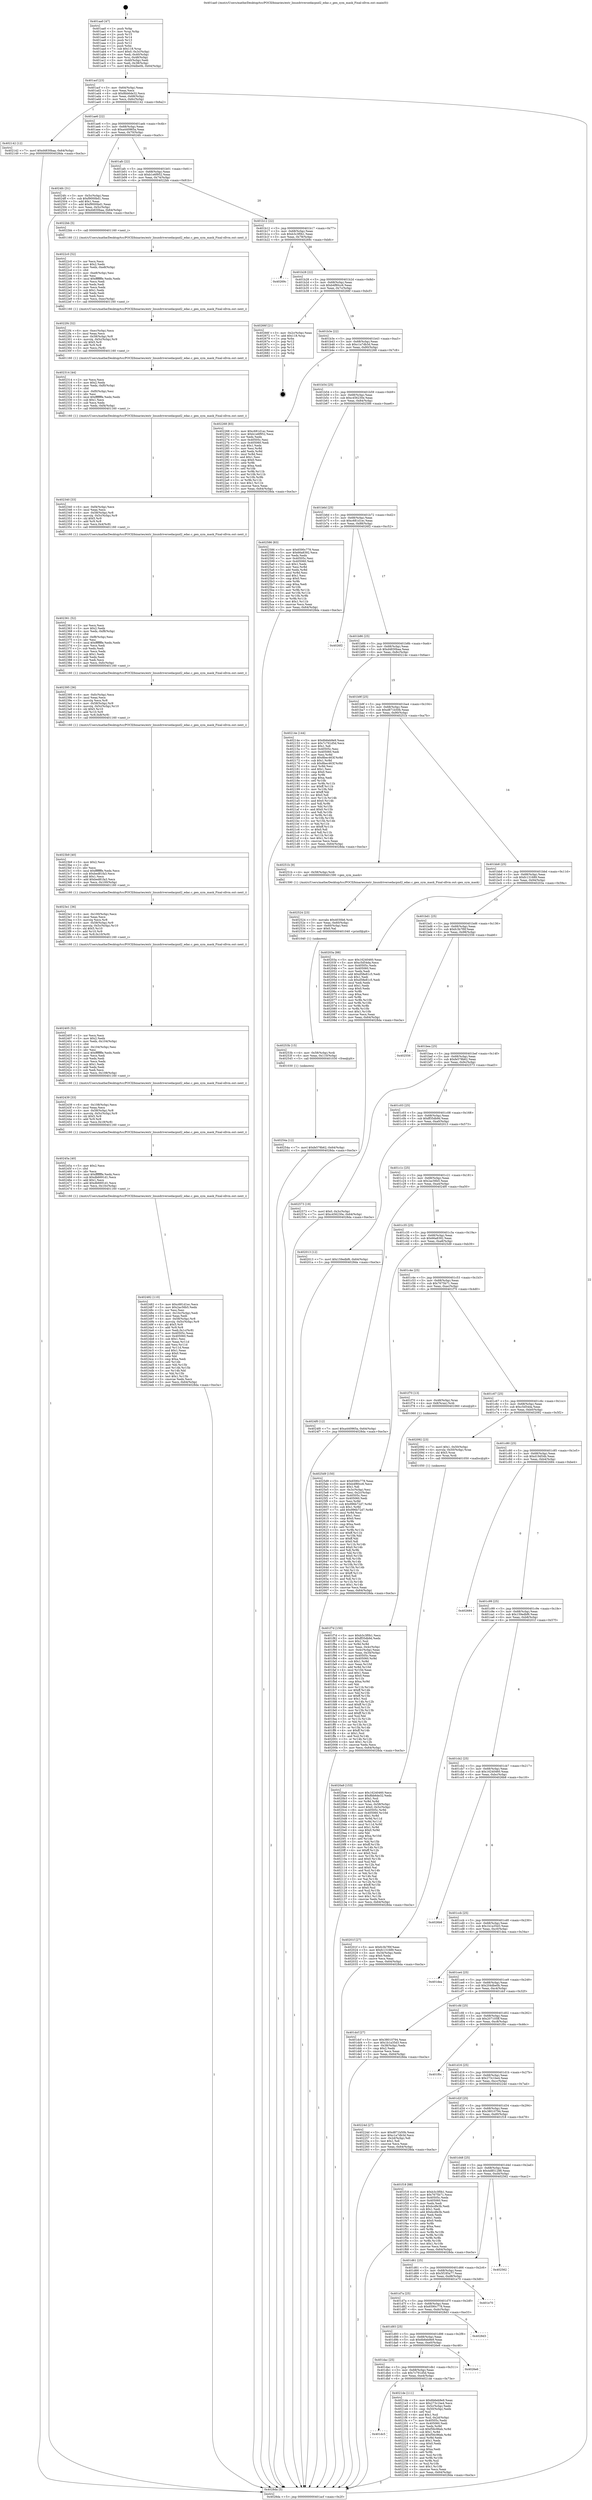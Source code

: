 digraph "0x401aa0" {
  label = "0x401aa0 (/mnt/c/Users/mathe/Desktop/tcc/POCII/binaries/extr_linuxdriversedacpnd2_edac.c_gen_sym_mask_Final-ollvm.out::main(0))"
  labelloc = "t"
  node[shape=record]

  Entry [label="",width=0.3,height=0.3,shape=circle,fillcolor=black,style=filled]
  "0x401acf" [label="{
     0x401acf [23]\l
     | [instrs]\l
     &nbsp;&nbsp;0x401acf \<+3\>: mov -0x64(%rbp),%eax\l
     &nbsp;&nbsp;0x401ad2 \<+2\>: mov %eax,%ecx\l
     &nbsp;&nbsp;0x401ad4 \<+6\>: sub $0x8bb6de32,%ecx\l
     &nbsp;&nbsp;0x401ada \<+3\>: mov %eax,-0x68(%rbp)\l
     &nbsp;&nbsp;0x401add \<+3\>: mov %ecx,-0x6c(%rbp)\l
     &nbsp;&nbsp;0x401ae0 \<+6\>: je 0000000000402142 \<main+0x6a2\>\l
  }"]
  "0x402142" [label="{
     0x402142 [12]\l
     | [instrs]\l
     &nbsp;&nbsp;0x402142 \<+7\>: movl $0xd4830baa,-0x64(%rbp)\l
     &nbsp;&nbsp;0x402149 \<+5\>: jmp 00000000004028da \<main+0xe3a\>\l
  }"]
  "0x401ae6" [label="{
     0x401ae6 [22]\l
     | [instrs]\l
     &nbsp;&nbsp;0x401ae6 \<+5\>: jmp 0000000000401aeb \<main+0x4b\>\l
     &nbsp;&nbsp;0x401aeb \<+3\>: mov -0x68(%rbp),%eax\l
     &nbsp;&nbsp;0x401aee \<+5\>: sub $0xa440965a,%eax\l
     &nbsp;&nbsp;0x401af3 \<+3\>: mov %eax,-0x70(%rbp)\l
     &nbsp;&nbsp;0x401af6 \<+6\>: je 00000000004024fc \<main+0xa5c\>\l
  }"]
  Exit [label="",width=0.3,height=0.3,shape=circle,fillcolor=black,style=filled,peripheries=2]
  "0x4024fc" [label="{
     0x4024fc [31]\l
     | [instrs]\l
     &nbsp;&nbsp;0x4024fc \<+3\>: mov -0x5c(%rbp),%eax\l
     &nbsp;&nbsp;0x4024ff \<+5\>: sub $0xf9000bd1,%eax\l
     &nbsp;&nbsp;0x402504 \<+3\>: add $0x1,%eax\l
     &nbsp;&nbsp;0x402507 \<+5\>: add $0xf9000bd1,%eax\l
     &nbsp;&nbsp;0x40250c \<+3\>: mov %eax,-0x5c(%rbp)\l
     &nbsp;&nbsp;0x40250f \<+7\>: movl $0xd4830baa,-0x64(%rbp)\l
     &nbsp;&nbsp;0x402516 \<+5\>: jmp 00000000004028da \<main+0xe3a\>\l
  }"]
  "0x401afc" [label="{
     0x401afc [22]\l
     | [instrs]\l
     &nbsp;&nbsp;0x401afc \<+5\>: jmp 0000000000401b01 \<main+0x61\>\l
     &nbsp;&nbsp;0x401b01 \<+3\>: mov -0x68(%rbp),%eax\l
     &nbsp;&nbsp;0x401b04 \<+5\>: sub $0xb1e6f952,%eax\l
     &nbsp;&nbsp;0x401b09 \<+3\>: mov %eax,-0x74(%rbp)\l
     &nbsp;&nbsp;0x401b0c \<+6\>: je 00000000004022bb \<main+0x81b\>\l
  }"]
  "0x40254a" [label="{
     0x40254a [12]\l
     | [instrs]\l
     &nbsp;&nbsp;0x40254a \<+7\>: movl $0xfe578b62,-0x64(%rbp)\l
     &nbsp;&nbsp;0x402551 \<+5\>: jmp 00000000004028da \<main+0xe3a\>\l
  }"]
  "0x4022bb" [label="{
     0x4022bb [5]\l
     | [instrs]\l
     &nbsp;&nbsp;0x4022bb \<+5\>: call 0000000000401160 \<next_i\>\l
     | [calls]\l
     &nbsp;&nbsp;0x401160 \{1\} (/mnt/c/Users/mathe/Desktop/tcc/POCII/binaries/extr_linuxdriversedacpnd2_edac.c_gen_sym_mask_Final-ollvm.out::next_i)\l
  }"]
  "0x401b12" [label="{
     0x401b12 [22]\l
     | [instrs]\l
     &nbsp;&nbsp;0x401b12 \<+5\>: jmp 0000000000401b17 \<main+0x77\>\l
     &nbsp;&nbsp;0x401b17 \<+3\>: mov -0x68(%rbp),%eax\l
     &nbsp;&nbsp;0x401b1a \<+5\>: sub $0xb3c3f0b1,%eax\l
     &nbsp;&nbsp;0x401b1f \<+3\>: mov %eax,-0x78(%rbp)\l
     &nbsp;&nbsp;0x401b22 \<+6\>: je 000000000040269c \<main+0xbfc\>\l
  }"]
  "0x40253b" [label="{
     0x40253b [15]\l
     | [instrs]\l
     &nbsp;&nbsp;0x40253b \<+4\>: mov -0x58(%rbp),%rdi\l
     &nbsp;&nbsp;0x40253f \<+6\>: mov %eax,-0x110(%rbp)\l
     &nbsp;&nbsp;0x402545 \<+5\>: call 0000000000401030 \<free@plt\>\l
     | [calls]\l
     &nbsp;&nbsp;0x401030 \{1\} (unknown)\l
  }"]
  "0x40269c" [label="{
     0x40269c\l
  }", style=dashed]
  "0x401b28" [label="{
     0x401b28 [22]\l
     | [instrs]\l
     &nbsp;&nbsp;0x401b28 \<+5\>: jmp 0000000000401b2d \<main+0x8d\>\l
     &nbsp;&nbsp;0x401b2d \<+3\>: mov -0x68(%rbp),%eax\l
     &nbsp;&nbsp;0x401b30 \<+5\>: sub $0xb4f80cc6,%eax\l
     &nbsp;&nbsp;0x401b35 \<+3\>: mov %eax,-0x7c(%rbp)\l
     &nbsp;&nbsp;0x401b38 \<+6\>: je 000000000040266f \<main+0xbcf\>\l
  }"]
  "0x402524" [label="{
     0x402524 [23]\l
     | [instrs]\l
     &nbsp;&nbsp;0x402524 \<+10\>: movabs $0x4030b6,%rdi\l
     &nbsp;&nbsp;0x40252e \<+3\>: mov %eax,-0x60(%rbp)\l
     &nbsp;&nbsp;0x402531 \<+3\>: mov -0x60(%rbp),%esi\l
     &nbsp;&nbsp;0x402534 \<+2\>: mov $0x0,%al\l
     &nbsp;&nbsp;0x402536 \<+5\>: call 0000000000401040 \<printf@plt\>\l
     | [calls]\l
     &nbsp;&nbsp;0x401040 \{1\} (unknown)\l
  }"]
  "0x40266f" [label="{
     0x40266f [21]\l
     | [instrs]\l
     &nbsp;&nbsp;0x40266f \<+3\>: mov -0x2c(%rbp),%eax\l
     &nbsp;&nbsp;0x402672 \<+7\>: add $0x118,%rsp\l
     &nbsp;&nbsp;0x402679 \<+1\>: pop %rbx\l
     &nbsp;&nbsp;0x40267a \<+2\>: pop %r12\l
     &nbsp;&nbsp;0x40267c \<+2\>: pop %r13\l
     &nbsp;&nbsp;0x40267e \<+2\>: pop %r14\l
     &nbsp;&nbsp;0x402680 \<+2\>: pop %r15\l
     &nbsp;&nbsp;0x402682 \<+1\>: pop %rbp\l
     &nbsp;&nbsp;0x402683 \<+1\>: ret\l
  }"]
  "0x401b3e" [label="{
     0x401b3e [22]\l
     | [instrs]\l
     &nbsp;&nbsp;0x401b3e \<+5\>: jmp 0000000000401b43 \<main+0xa3\>\l
     &nbsp;&nbsp;0x401b43 \<+3\>: mov -0x68(%rbp),%eax\l
     &nbsp;&nbsp;0x401b46 \<+5\>: sub $0xc1a7db3d,%eax\l
     &nbsp;&nbsp;0x401b4b \<+3\>: mov %eax,-0x80(%rbp)\l
     &nbsp;&nbsp;0x401b4e \<+6\>: je 0000000000402268 \<main+0x7c8\>\l
  }"]
  "0x402482" [label="{
     0x402482 [110]\l
     | [instrs]\l
     &nbsp;&nbsp;0x402482 \<+5\>: mov $0xc681d1ec,%ecx\l
     &nbsp;&nbsp;0x402487 \<+5\>: mov $0x2ac56b5,%edx\l
     &nbsp;&nbsp;0x40248c \<+2\>: xor %esi,%esi\l
     &nbsp;&nbsp;0x40248e \<+6\>: mov -0x10c(%rbp),%edi\l
     &nbsp;&nbsp;0x402494 \<+3\>: imul %eax,%edi\l
     &nbsp;&nbsp;0x402497 \<+4\>: mov -0x58(%rbp),%r8\l
     &nbsp;&nbsp;0x40249b \<+4\>: movslq -0x5c(%rbp),%r9\l
     &nbsp;&nbsp;0x40249f \<+4\>: shl $0x5,%r9\l
     &nbsp;&nbsp;0x4024a3 \<+3\>: add %r9,%r8\l
     &nbsp;&nbsp;0x4024a6 \<+4\>: mov %edi,0x1c(%r8)\l
     &nbsp;&nbsp;0x4024aa \<+7\>: mov 0x40505c,%eax\l
     &nbsp;&nbsp;0x4024b1 \<+7\>: mov 0x405060,%edi\l
     &nbsp;&nbsp;0x4024b8 \<+3\>: sub $0x1,%esi\l
     &nbsp;&nbsp;0x4024bb \<+3\>: mov %eax,%r11d\l
     &nbsp;&nbsp;0x4024be \<+3\>: add %esi,%r11d\l
     &nbsp;&nbsp;0x4024c1 \<+4\>: imul %r11d,%eax\l
     &nbsp;&nbsp;0x4024c5 \<+3\>: and $0x1,%eax\l
     &nbsp;&nbsp;0x4024c8 \<+3\>: cmp $0x0,%eax\l
     &nbsp;&nbsp;0x4024cb \<+3\>: sete %bl\l
     &nbsp;&nbsp;0x4024ce \<+3\>: cmp $0xa,%edi\l
     &nbsp;&nbsp;0x4024d1 \<+4\>: setl %r14b\l
     &nbsp;&nbsp;0x4024d5 \<+3\>: mov %bl,%r15b\l
     &nbsp;&nbsp;0x4024d8 \<+3\>: and %r14b,%r15b\l
     &nbsp;&nbsp;0x4024db \<+3\>: xor %r14b,%bl\l
     &nbsp;&nbsp;0x4024de \<+3\>: or %bl,%r15b\l
     &nbsp;&nbsp;0x4024e1 \<+4\>: test $0x1,%r15b\l
     &nbsp;&nbsp;0x4024e5 \<+3\>: cmovne %edx,%ecx\l
     &nbsp;&nbsp;0x4024e8 \<+3\>: mov %ecx,-0x64(%rbp)\l
     &nbsp;&nbsp;0x4024eb \<+5\>: jmp 00000000004028da \<main+0xe3a\>\l
  }"]
  "0x402268" [label="{
     0x402268 [83]\l
     | [instrs]\l
     &nbsp;&nbsp;0x402268 \<+5\>: mov $0xc681d1ec,%eax\l
     &nbsp;&nbsp;0x40226d \<+5\>: mov $0xb1e6f952,%ecx\l
     &nbsp;&nbsp;0x402272 \<+2\>: xor %edx,%edx\l
     &nbsp;&nbsp;0x402274 \<+7\>: mov 0x40505c,%esi\l
     &nbsp;&nbsp;0x40227b \<+7\>: mov 0x405060,%edi\l
     &nbsp;&nbsp;0x402282 \<+3\>: sub $0x1,%edx\l
     &nbsp;&nbsp;0x402285 \<+3\>: mov %esi,%r8d\l
     &nbsp;&nbsp;0x402288 \<+3\>: add %edx,%r8d\l
     &nbsp;&nbsp;0x40228b \<+4\>: imul %r8d,%esi\l
     &nbsp;&nbsp;0x40228f \<+3\>: and $0x1,%esi\l
     &nbsp;&nbsp;0x402292 \<+3\>: cmp $0x0,%esi\l
     &nbsp;&nbsp;0x402295 \<+4\>: sete %r9b\l
     &nbsp;&nbsp;0x402299 \<+3\>: cmp $0xa,%edi\l
     &nbsp;&nbsp;0x40229c \<+4\>: setl %r10b\l
     &nbsp;&nbsp;0x4022a0 \<+3\>: mov %r9b,%r11b\l
     &nbsp;&nbsp;0x4022a3 \<+3\>: and %r10b,%r11b\l
     &nbsp;&nbsp;0x4022a6 \<+3\>: xor %r10b,%r9b\l
     &nbsp;&nbsp;0x4022a9 \<+3\>: or %r9b,%r11b\l
     &nbsp;&nbsp;0x4022ac \<+4\>: test $0x1,%r11b\l
     &nbsp;&nbsp;0x4022b0 \<+3\>: cmovne %ecx,%eax\l
     &nbsp;&nbsp;0x4022b3 \<+3\>: mov %eax,-0x64(%rbp)\l
     &nbsp;&nbsp;0x4022b6 \<+5\>: jmp 00000000004028da \<main+0xe3a\>\l
  }"]
  "0x401b54" [label="{
     0x401b54 [25]\l
     | [instrs]\l
     &nbsp;&nbsp;0x401b54 \<+5\>: jmp 0000000000401b59 \<main+0xb9\>\l
     &nbsp;&nbsp;0x401b59 \<+3\>: mov -0x68(%rbp),%eax\l
     &nbsp;&nbsp;0x401b5c \<+5\>: sub $0xc456230e,%eax\l
     &nbsp;&nbsp;0x401b61 \<+6\>: mov %eax,-0x84(%rbp)\l
     &nbsp;&nbsp;0x401b67 \<+6\>: je 0000000000402586 \<main+0xae6\>\l
  }"]
  "0x40245a" [label="{
     0x40245a [40]\l
     | [instrs]\l
     &nbsp;&nbsp;0x40245a \<+5\>: mov $0x2,%ecx\l
     &nbsp;&nbsp;0x40245f \<+1\>: cltd\l
     &nbsp;&nbsp;0x402460 \<+2\>: idiv %ecx\l
     &nbsp;&nbsp;0x402462 \<+6\>: imul $0xfffffffe,%edx,%ecx\l
     &nbsp;&nbsp;0x402468 \<+6\>: sub $0xdb6691d1,%ecx\l
     &nbsp;&nbsp;0x40246e \<+3\>: add $0x1,%ecx\l
     &nbsp;&nbsp;0x402471 \<+6\>: add $0xdb6691d1,%ecx\l
     &nbsp;&nbsp;0x402477 \<+6\>: mov %ecx,-0x10c(%rbp)\l
     &nbsp;&nbsp;0x40247d \<+5\>: call 0000000000401160 \<next_i\>\l
     | [calls]\l
     &nbsp;&nbsp;0x401160 \{1\} (/mnt/c/Users/mathe/Desktop/tcc/POCII/binaries/extr_linuxdriversedacpnd2_edac.c_gen_sym_mask_Final-ollvm.out::next_i)\l
  }"]
  "0x402586" [label="{
     0x402586 [83]\l
     | [instrs]\l
     &nbsp;&nbsp;0x402586 \<+5\>: mov $0x6590c778,%eax\l
     &nbsp;&nbsp;0x40258b \<+5\>: mov $0x66a8392,%ecx\l
     &nbsp;&nbsp;0x402590 \<+2\>: xor %edx,%edx\l
     &nbsp;&nbsp;0x402592 \<+7\>: mov 0x40505c,%esi\l
     &nbsp;&nbsp;0x402599 \<+7\>: mov 0x405060,%edi\l
     &nbsp;&nbsp;0x4025a0 \<+3\>: sub $0x1,%edx\l
     &nbsp;&nbsp;0x4025a3 \<+3\>: mov %esi,%r8d\l
     &nbsp;&nbsp;0x4025a6 \<+3\>: add %edx,%r8d\l
     &nbsp;&nbsp;0x4025a9 \<+4\>: imul %r8d,%esi\l
     &nbsp;&nbsp;0x4025ad \<+3\>: and $0x1,%esi\l
     &nbsp;&nbsp;0x4025b0 \<+3\>: cmp $0x0,%esi\l
     &nbsp;&nbsp;0x4025b3 \<+4\>: sete %r9b\l
     &nbsp;&nbsp;0x4025b7 \<+3\>: cmp $0xa,%edi\l
     &nbsp;&nbsp;0x4025ba \<+4\>: setl %r10b\l
     &nbsp;&nbsp;0x4025be \<+3\>: mov %r9b,%r11b\l
     &nbsp;&nbsp;0x4025c1 \<+3\>: and %r10b,%r11b\l
     &nbsp;&nbsp;0x4025c4 \<+3\>: xor %r10b,%r9b\l
     &nbsp;&nbsp;0x4025c7 \<+3\>: or %r9b,%r11b\l
     &nbsp;&nbsp;0x4025ca \<+4\>: test $0x1,%r11b\l
     &nbsp;&nbsp;0x4025ce \<+3\>: cmovne %ecx,%eax\l
     &nbsp;&nbsp;0x4025d1 \<+3\>: mov %eax,-0x64(%rbp)\l
     &nbsp;&nbsp;0x4025d4 \<+5\>: jmp 00000000004028da \<main+0xe3a\>\l
  }"]
  "0x401b6d" [label="{
     0x401b6d [25]\l
     | [instrs]\l
     &nbsp;&nbsp;0x401b6d \<+5\>: jmp 0000000000401b72 \<main+0xd2\>\l
     &nbsp;&nbsp;0x401b72 \<+3\>: mov -0x68(%rbp),%eax\l
     &nbsp;&nbsp;0x401b75 \<+5\>: sub $0xc681d1ec,%eax\l
     &nbsp;&nbsp;0x401b7a \<+6\>: mov %eax,-0x88(%rbp)\l
     &nbsp;&nbsp;0x401b80 \<+6\>: je 00000000004026f2 \<main+0xc52\>\l
  }"]
  "0x402439" [label="{
     0x402439 [33]\l
     | [instrs]\l
     &nbsp;&nbsp;0x402439 \<+6\>: mov -0x108(%rbp),%ecx\l
     &nbsp;&nbsp;0x40243f \<+3\>: imul %eax,%ecx\l
     &nbsp;&nbsp;0x402442 \<+4\>: mov -0x58(%rbp),%r8\l
     &nbsp;&nbsp;0x402446 \<+4\>: movslq -0x5c(%rbp),%r9\l
     &nbsp;&nbsp;0x40244a \<+4\>: shl $0x5,%r9\l
     &nbsp;&nbsp;0x40244e \<+3\>: add %r9,%r8\l
     &nbsp;&nbsp;0x402451 \<+4\>: mov %ecx,0x18(%r8)\l
     &nbsp;&nbsp;0x402455 \<+5\>: call 0000000000401160 \<next_i\>\l
     | [calls]\l
     &nbsp;&nbsp;0x401160 \{1\} (/mnt/c/Users/mathe/Desktop/tcc/POCII/binaries/extr_linuxdriversedacpnd2_edac.c_gen_sym_mask_Final-ollvm.out::next_i)\l
  }"]
  "0x4026f2" [label="{
     0x4026f2\l
  }", style=dashed]
  "0x401b86" [label="{
     0x401b86 [25]\l
     | [instrs]\l
     &nbsp;&nbsp;0x401b86 \<+5\>: jmp 0000000000401b8b \<main+0xeb\>\l
     &nbsp;&nbsp;0x401b8b \<+3\>: mov -0x68(%rbp),%eax\l
     &nbsp;&nbsp;0x401b8e \<+5\>: sub $0xd4830baa,%eax\l
     &nbsp;&nbsp;0x401b93 \<+6\>: mov %eax,-0x8c(%rbp)\l
     &nbsp;&nbsp;0x401b99 \<+6\>: je 000000000040214e \<main+0x6ae\>\l
  }"]
  "0x402405" [label="{
     0x402405 [52]\l
     | [instrs]\l
     &nbsp;&nbsp;0x402405 \<+2\>: xor %ecx,%ecx\l
     &nbsp;&nbsp;0x402407 \<+5\>: mov $0x2,%edx\l
     &nbsp;&nbsp;0x40240c \<+6\>: mov %edx,-0x104(%rbp)\l
     &nbsp;&nbsp;0x402412 \<+1\>: cltd\l
     &nbsp;&nbsp;0x402413 \<+6\>: mov -0x104(%rbp),%esi\l
     &nbsp;&nbsp;0x402419 \<+2\>: idiv %esi\l
     &nbsp;&nbsp;0x40241b \<+6\>: imul $0xfffffffe,%edx,%edx\l
     &nbsp;&nbsp;0x402421 \<+2\>: mov %ecx,%edi\l
     &nbsp;&nbsp;0x402423 \<+2\>: sub %edx,%edi\l
     &nbsp;&nbsp;0x402425 \<+2\>: mov %ecx,%edx\l
     &nbsp;&nbsp;0x402427 \<+3\>: sub $0x1,%edx\l
     &nbsp;&nbsp;0x40242a \<+2\>: add %edx,%edi\l
     &nbsp;&nbsp;0x40242c \<+2\>: sub %edi,%ecx\l
     &nbsp;&nbsp;0x40242e \<+6\>: mov %ecx,-0x108(%rbp)\l
     &nbsp;&nbsp;0x402434 \<+5\>: call 0000000000401160 \<next_i\>\l
     | [calls]\l
     &nbsp;&nbsp;0x401160 \{1\} (/mnt/c/Users/mathe/Desktop/tcc/POCII/binaries/extr_linuxdriversedacpnd2_edac.c_gen_sym_mask_Final-ollvm.out::next_i)\l
  }"]
  "0x40214e" [label="{
     0x40214e [144]\l
     | [instrs]\l
     &nbsp;&nbsp;0x40214e \<+5\>: mov $0x6b6eb9e9,%eax\l
     &nbsp;&nbsp;0x402153 \<+5\>: mov $0x7c791d5d,%ecx\l
     &nbsp;&nbsp;0x402158 \<+2\>: mov $0x1,%dl\l
     &nbsp;&nbsp;0x40215a \<+7\>: mov 0x40505c,%esi\l
     &nbsp;&nbsp;0x402161 \<+7\>: mov 0x405060,%edi\l
     &nbsp;&nbsp;0x402168 \<+3\>: mov %esi,%r8d\l
     &nbsp;&nbsp;0x40216b \<+7\>: add $0x8bec463f,%r8d\l
     &nbsp;&nbsp;0x402172 \<+4\>: sub $0x1,%r8d\l
     &nbsp;&nbsp;0x402176 \<+7\>: sub $0x8bec463f,%r8d\l
     &nbsp;&nbsp;0x40217d \<+4\>: imul %r8d,%esi\l
     &nbsp;&nbsp;0x402181 \<+3\>: and $0x1,%esi\l
     &nbsp;&nbsp;0x402184 \<+3\>: cmp $0x0,%esi\l
     &nbsp;&nbsp;0x402187 \<+4\>: sete %r9b\l
     &nbsp;&nbsp;0x40218b \<+3\>: cmp $0xa,%edi\l
     &nbsp;&nbsp;0x40218e \<+4\>: setl %r10b\l
     &nbsp;&nbsp;0x402192 \<+3\>: mov %r9b,%r11b\l
     &nbsp;&nbsp;0x402195 \<+4\>: xor $0xff,%r11b\l
     &nbsp;&nbsp;0x402199 \<+3\>: mov %r10b,%bl\l
     &nbsp;&nbsp;0x40219c \<+3\>: xor $0xff,%bl\l
     &nbsp;&nbsp;0x40219f \<+3\>: xor $0x0,%dl\l
     &nbsp;&nbsp;0x4021a2 \<+3\>: mov %r11b,%r14b\l
     &nbsp;&nbsp;0x4021a5 \<+4\>: and $0x0,%r14b\l
     &nbsp;&nbsp;0x4021a9 \<+3\>: and %dl,%r9b\l
     &nbsp;&nbsp;0x4021ac \<+3\>: mov %bl,%r15b\l
     &nbsp;&nbsp;0x4021af \<+4\>: and $0x0,%r15b\l
     &nbsp;&nbsp;0x4021b3 \<+3\>: and %dl,%r10b\l
     &nbsp;&nbsp;0x4021b6 \<+3\>: or %r9b,%r14b\l
     &nbsp;&nbsp;0x4021b9 \<+3\>: or %r10b,%r15b\l
     &nbsp;&nbsp;0x4021bc \<+3\>: xor %r15b,%r14b\l
     &nbsp;&nbsp;0x4021bf \<+3\>: or %bl,%r11b\l
     &nbsp;&nbsp;0x4021c2 \<+4\>: xor $0xff,%r11b\l
     &nbsp;&nbsp;0x4021c6 \<+3\>: or $0x0,%dl\l
     &nbsp;&nbsp;0x4021c9 \<+3\>: and %dl,%r11b\l
     &nbsp;&nbsp;0x4021cc \<+3\>: or %r11b,%r14b\l
     &nbsp;&nbsp;0x4021cf \<+4\>: test $0x1,%r14b\l
     &nbsp;&nbsp;0x4021d3 \<+3\>: cmovne %ecx,%eax\l
     &nbsp;&nbsp;0x4021d6 \<+3\>: mov %eax,-0x64(%rbp)\l
     &nbsp;&nbsp;0x4021d9 \<+5\>: jmp 00000000004028da \<main+0xe3a\>\l
  }"]
  "0x401b9f" [label="{
     0x401b9f [25]\l
     | [instrs]\l
     &nbsp;&nbsp;0x401b9f \<+5\>: jmp 0000000000401ba4 \<main+0x104\>\l
     &nbsp;&nbsp;0x401ba4 \<+3\>: mov -0x68(%rbp),%eax\l
     &nbsp;&nbsp;0x401ba7 \<+5\>: sub $0xd871b50b,%eax\l
     &nbsp;&nbsp;0x401bac \<+6\>: mov %eax,-0x90(%rbp)\l
     &nbsp;&nbsp;0x401bb2 \<+6\>: je 000000000040251b \<main+0xa7b\>\l
  }"]
  "0x4023e1" [label="{
     0x4023e1 [36]\l
     | [instrs]\l
     &nbsp;&nbsp;0x4023e1 \<+6\>: mov -0x100(%rbp),%ecx\l
     &nbsp;&nbsp;0x4023e7 \<+3\>: imul %eax,%ecx\l
     &nbsp;&nbsp;0x4023ea \<+3\>: movslq %ecx,%r8\l
     &nbsp;&nbsp;0x4023ed \<+4\>: mov -0x58(%rbp),%r9\l
     &nbsp;&nbsp;0x4023f1 \<+4\>: movslq -0x5c(%rbp),%r10\l
     &nbsp;&nbsp;0x4023f5 \<+4\>: shl $0x5,%r10\l
     &nbsp;&nbsp;0x4023f9 \<+3\>: add %r10,%r9\l
     &nbsp;&nbsp;0x4023fc \<+4\>: mov %r8,0x10(%r9)\l
     &nbsp;&nbsp;0x402400 \<+5\>: call 0000000000401160 \<next_i\>\l
     | [calls]\l
     &nbsp;&nbsp;0x401160 \{1\} (/mnt/c/Users/mathe/Desktop/tcc/POCII/binaries/extr_linuxdriversedacpnd2_edac.c_gen_sym_mask_Final-ollvm.out::next_i)\l
  }"]
  "0x40251b" [label="{
     0x40251b [9]\l
     | [instrs]\l
     &nbsp;&nbsp;0x40251b \<+4\>: mov -0x58(%rbp),%rdi\l
     &nbsp;&nbsp;0x40251f \<+5\>: call 0000000000401590 \<gen_sym_mask\>\l
     | [calls]\l
     &nbsp;&nbsp;0x401590 \{1\} (/mnt/c/Users/mathe/Desktop/tcc/POCII/binaries/extr_linuxdriversedacpnd2_edac.c_gen_sym_mask_Final-ollvm.out::gen_sym_mask)\l
  }"]
  "0x401bb8" [label="{
     0x401bb8 [25]\l
     | [instrs]\l
     &nbsp;&nbsp;0x401bb8 \<+5\>: jmp 0000000000401bbd \<main+0x11d\>\l
     &nbsp;&nbsp;0x401bbd \<+3\>: mov -0x68(%rbp),%eax\l
     &nbsp;&nbsp;0x401bc0 \<+5\>: sub $0xfc131689,%eax\l
     &nbsp;&nbsp;0x401bc5 \<+6\>: mov %eax,-0x94(%rbp)\l
     &nbsp;&nbsp;0x401bcb \<+6\>: je 000000000040203a \<main+0x59a\>\l
  }"]
  "0x4023b9" [label="{
     0x4023b9 [40]\l
     | [instrs]\l
     &nbsp;&nbsp;0x4023b9 \<+5\>: mov $0x2,%ecx\l
     &nbsp;&nbsp;0x4023be \<+1\>: cltd\l
     &nbsp;&nbsp;0x4023bf \<+2\>: idiv %ecx\l
     &nbsp;&nbsp;0x4023c1 \<+6\>: imul $0xfffffffe,%edx,%ecx\l
     &nbsp;&nbsp;0x4023c7 \<+6\>: sub $0xbed81fa3,%ecx\l
     &nbsp;&nbsp;0x4023cd \<+3\>: add $0x1,%ecx\l
     &nbsp;&nbsp;0x4023d0 \<+6\>: add $0xbed81fa3,%ecx\l
     &nbsp;&nbsp;0x4023d6 \<+6\>: mov %ecx,-0x100(%rbp)\l
     &nbsp;&nbsp;0x4023dc \<+5\>: call 0000000000401160 \<next_i\>\l
     | [calls]\l
     &nbsp;&nbsp;0x401160 \{1\} (/mnt/c/Users/mathe/Desktop/tcc/POCII/binaries/extr_linuxdriversedacpnd2_edac.c_gen_sym_mask_Final-ollvm.out::next_i)\l
  }"]
  "0x40203a" [label="{
     0x40203a [88]\l
     | [instrs]\l
     &nbsp;&nbsp;0x40203a \<+5\>: mov $0x16240460,%eax\l
     &nbsp;&nbsp;0x40203f \<+5\>: mov $0xc5d54da,%ecx\l
     &nbsp;&nbsp;0x402044 \<+7\>: mov 0x40505c,%edx\l
     &nbsp;&nbsp;0x40204b \<+7\>: mov 0x405060,%esi\l
     &nbsp;&nbsp;0x402052 \<+2\>: mov %edx,%edi\l
     &nbsp;&nbsp;0x402054 \<+6\>: add $0xd58e81c5,%edi\l
     &nbsp;&nbsp;0x40205a \<+3\>: sub $0x1,%edi\l
     &nbsp;&nbsp;0x40205d \<+6\>: sub $0xd58e81c5,%edi\l
     &nbsp;&nbsp;0x402063 \<+3\>: imul %edi,%edx\l
     &nbsp;&nbsp;0x402066 \<+3\>: and $0x1,%edx\l
     &nbsp;&nbsp;0x402069 \<+3\>: cmp $0x0,%edx\l
     &nbsp;&nbsp;0x40206c \<+4\>: sete %r8b\l
     &nbsp;&nbsp;0x402070 \<+3\>: cmp $0xa,%esi\l
     &nbsp;&nbsp;0x402073 \<+4\>: setl %r9b\l
     &nbsp;&nbsp;0x402077 \<+3\>: mov %r8b,%r10b\l
     &nbsp;&nbsp;0x40207a \<+3\>: and %r9b,%r10b\l
     &nbsp;&nbsp;0x40207d \<+3\>: xor %r9b,%r8b\l
     &nbsp;&nbsp;0x402080 \<+3\>: or %r8b,%r10b\l
     &nbsp;&nbsp;0x402083 \<+4\>: test $0x1,%r10b\l
     &nbsp;&nbsp;0x402087 \<+3\>: cmovne %ecx,%eax\l
     &nbsp;&nbsp;0x40208a \<+3\>: mov %eax,-0x64(%rbp)\l
     &nbsp;&nbsp;0x40208d \<+5\>: jmp 00000000004028da \<main+0xe3a\>\l
  }"]
  "0x401bd1" [label="{
     0x401bd1 [25]\l
     | [instrs]\l
     &nbsp;&nbsp;0x401bd1 \<+5\>: jmp 0000000000401bd6 \<main+0x136\>\l
     &nbsp;&nbsp;0x401bd6 \<+3\>: mov -0x68(%rbp),%eax\l
     &nbsp;&nbsp;0x401bd9 \<+5\>: sub $0xfc3b7f0f,%eax\l
     &nbsp;&nbsp;0x401bde \<+6\>: mov %eax,-0x98(%rbp)\l
     &nbsp;&nbsp;0x401be4 \<+6\>: je 0000000000402556 \<main+0xab6\>\l
  }"]
  "0x402395" [label="{
     0x402395 [36]\l
     | [instrs]\l
     &nbsp;&nbsp;0x402395 \<+6\>: mov -0xfc(%rbp),%ecx\l
     &nbsp;&nbsp;0x40239b \<+3\>: imul %eax,%ecx\l
     &nbsp;&nbsp;0x40239e \<+3\>: movslq %ecx,%r8\l
     &nbsp;&nbsp;0x4023a1 \<+4\>: mov -0x58(%rbp),%r9\l
     &nbsp;&nbsp;0x4023a5 \<+4\>: movslq -0x5c(%rbp),%r10\l
     &nbsp;&nbsp;0x4023a9 \<+4\>: shl $0x5,%r10\l
     &nbsp;&nbsp;0x4023ad \<+3\>: add %r10,%r9\l
     &nbsp;&nbsp;0x4023b0 \<+4\>: mov %r8,0x8(%r9)\l
     &nbsp;&nbsp;0x4023b4 \<+5\>: call 0000000000401160 \<next_i\>\l
     | [calls]\l
     &nbsp;&nbsp;0x401160 \{1\} (/mnt/c/Users/mathe/Desktop/tcc/POCII/binaries/extr_linuxdriversedacpnd2_edac.c_gen_sym_mask_Final-ollvm.out::next_i)\l
  }"]
  "0x402556" [label="{
     0x402556\l
  }", style=dashed]
  "0x401bea" [label="{
     0x401bea [25]\l
     | [instrs]\l
     &nbsp;&nbsp;0x401bea \<+5\>: jmp 0000000000401bef \<main+0x14f\>\l
     &nbsp;&nbsp;0x401bef \<+3\>: mov -0x68(%rbp),%eax\l
     &nbsp;&nbsp;0x401bf2 \<+5\>: sub $0xfe578b62,%eax\l
     &nbsp;&nbsp;0x401bf7 \<+6\>: mov %eax,-0x9c(%rbp)\l
     &nbsp;&nbsp;0x401bfd \<+6\>: je 0000000000402573 \<main+0xad3\>\l
  }"]
  "0x402361" [label="{
     0x402361 [52]\l
     | [instrs]\l
     &nbsp;&nbsp;0x402361 \<+2\>: xor %ecx,%ecx\l
     &nbsp;&nbsp;0x402363 \<+5\>: mov $0x2,%edx\l
     &nbsp;&nbsp;0x402368 \<+6\>: mov %edx,-0xf8(%rbp)\l
     &nbsp;&nbsp;0x40236e \<+1\>: cltd\l
     &nbsp;&nbsp;0x40236f \<+6\>: mov -0xf8(%rbp),%esi\l
     &nbsp;&nbsp;0x402375 \<+2\>: idiv %esi\l
     &nbsp;&nbsp;0x402377 \<+6\>: imul $0xfffffffe,%edx,%edx\l
     &nbsp;&nbsp;0x40237d \<+2\>: mov %ecx,%edi\l
     &nbsp;&nbsp;0x40237f \<+2\>: sub %edx,%edi\l
     &nbsp;&nbsp;0x402381 \<+2\>: mov %ecx,%edx\l
     &nbsp;&nbsp;0x402383 \<+3\>: sub $0x1,%edx\l
     &nbsp;&nbsp;0x402386 \<+2\>: add %edx,%edi\l
     &nbsp;&nbsp;0x402388 \<+2\>: sub %edi,%ecx\l
     &nbsp;&nbsp;0x40238a \<+6\>: mov %ecx,-0xfc(%rbp)\l
     &nbsp;&nbsp;0x402390 \<+5\>: call 0000000000401160 \<next_i\>\l
     | [calls]\l
     &nbsp;&nbsp;0x401160 \{1\} (/mnt/c/Users/mathe/Desktop/tcc/POCII/binaries/extr_linuxdriversedacpnd2_edac.c_gen_sym_mask_Final-ollvm.out::next_i)\l
  }"]
  "0x402573" [label="{
     0x402573 [19]\l
     | [instrs]\l
     &nbsp;&nbsp;0x402573 \<+7\>: movl $0x0,-0x3c(%rbp)\l
     &nbsp;&nbsp;0x40257a \<+7\>: movl $0xc456230e,-0x64(%rbp)\l
     &nbsp;&nbsp;0x402581 \<+5\>: jmp 00000000004028da \<main+0xe3a\>\l
  }"]
  "0x401c03" [label="{
     0x401c03 [25]\l
     | [instrs]\l
     &nbsp;&nbsp;0x401c03 \<+5\>: jmp 0000000000401c08 \<main+0x168\>\l
     &nbsp;&nbsp;0x401c08 \<+3\>: mov -0x68(%rbp),%eax\l
     &nbsp;&nbsp;0x401c0b \<+5\>: sub $0xff35db9d,%eax\l
     &nbsp;&nbsp;0x401c10 \<+6\>: mov %eax,-0xa0(%rbp)\l
     &nbsp;&nbsp;0x401c16 \<+6\>: je 0000000000402013 \<main+0x573\>\l
  }"]
  "0x402340" [label="{
     0x402340 [33]\l
     | [instrs]\l
     &nbsp;&nbsp;0x402340 \<+6\>: mov -0xf4(%rbp),%ecx\l
     &nbsp;&nbsp;0x402346 \<+3\>: imul %eax,%ecx\l
     &nbsp;&nbsp;0x402349 \<+4\>: mov -0x58(%rbp),%r8\l
     &nbsp;&nbsp;0x40234d \<+4\>: movslq -0x5c(%rbp),%r9\l
     &nbsp;&nbsp;0x402351 \<+4\>: shl $0x5,%r9\l
     &nbsp;&nbsp;0x402355 \<+3\>: add %r9,%r8\l
     &nbsp;&nbsp;0x402358 \<+4\>: mov %ecx,0x4(%r8)\l
     &nbsp;&nbsp;0x40235c \<+5\>: call 0000000000401160 \<next_i\>\l
     | [calls]\l
     &nbsp;&nbsp;0x401160 \{1\} (/mnt/c/Users/mathe/Desktop/tcc/POCII/binaries/extr_linuxdriversedacpnd2_edac.c_gen_sym_mask_Final-ollvm.out::next_i)\l
  }"]
  "0x402013" [label="{
     0x402013 [12]\l
     | [instrs]\l
     &nbsp;&nbsp;0x402013 \<+7\>: movl $0x159edbf6,-0x64(%rbp)\l
     &nbsp;&nbsp;0x40201a \<+5\>: jmp 00000000004028da \<main+0xe3a\>\l
  }"]
  "0x401c1c" [label="{
     0x401c1c [25]\l
     | [instrs]\l
     &nbsp;&nbsp;0x401c1c \<+5\>: jmp 0000000000401c21 \<main+0x181\>\l
     &nbsp;&nbsp;0x401c21 \<+3\>: mov -0x68(%rbp),%eax\l
     &nbsp;&nbsp;0x401c24 \<+5\>: sub $0x2ac56b5,%eax\l
     &nbsp;&nbsp;0x401c29 \<+6\>: mov %eax,-0xa4(%rbp)\l
     &nbsp;&nbsp;0x401c2f \<+6\>: je 00000000004024f0 \<main+0xa50\>\l
  }"]
  "0x402314" [label="{
     0x402314 [44]\l
     | [instrs]\l
     &nbsp;&nbsp;0x402314 \<+2\>: xor %ecx,%ecx\l
     &nbsp;&nbsp;0x402316 \<+5\>: mov $0x2,%edx\l
     &nbsp;&nbsp;0x40231b \<+6\>: mov %edx,-0xf0(%rbp)\l
     &nbsp;&nbsp;0x402321 \<+1\>: cltd\l
     &nbsp;&nbsp;0x402322 \<+6\>: mov -0xf0(%rbp),%esi\l
     &nbsp;&nbsp;0x402328 \<+2\>: idiv %esi\l
     &nbsp;&nbsp;0x40232a \<+6\>: imul $0xfffffffe,%edx,%edx\l
     &nbsp;&nbsp;0x402330 \<+3\>: sub $0x1,%ecx\l
     &nbsp;&nbsp;0x402333 \<+2\>: sub %ecx,%edx\l
     &nbsp;&nbsp;0x402335 \<+6\>: mov %edx,-0xf4(%rbp)\l
     &nbsp;&nbsp;0x40233b \<+5\>: call 0000000000401160 \<next_i\>\l
     | [calls]\l
     &nbsp;&nbsp;0x401160 \{1\} (/mnt/c/Users/mathe/Desktop/tcc/POCII/binaries/extr_linuxdriversedacpnd2_edac.c_gen_sym_mask_Final-ollvm.out::next_i)\l
  }"]
  "0x4024f0" [label="{
     0x4024f0 [12]\l
     | [instrs]\l
     &nbsp;&nbsp;0x4024f0 \<+7\>: movl $0xa440965a,-0x64(%rbp)\l
     &nbsp;&nbsp;0x4024f7 \<+5\>: jmp 00000000004028da \<main+0xe3a\>\l
  }"]
  "0x401c35" [label="{
     0x401c35 [25]\l
     | [instrs]\l
     &nbsp;&nbsp;0x401c35 \<+5\>: jmp 0000000000401c3a \<main+0x19a\>\l
     &nbsp;&nbsp;0x401c3a \<+3\>: mov -0x68(%rbp),%eax\l
     &nbsp;&nbsp;0x401c3d \<+5\>: sub $0x66a8392,%eax\l
     &nbsp;&nbsp;0x401c42 \<+6\>: mov %eax,-0xa8(%rbp)\l
     &nbsp;&nbsp;0x401c48 \<+6\>: je 00000000004025d9 \<main+0xb39\>\l
  }"]
  "0x4022f4" [label="{
     0x4022f4 [32]\l
     | [instrs]\l
     &nbsp;&nbsp;0x4022f4 \<+6\>: mov -0xec(%rbp),%ecx\l
     &nbsp;&nbsp;0x4022fa \<+3\>: imul %eax,%ecx\l
     &nbsp;&nbsp;0x4022fd \<+4\>: mov -0x58(%rbp),%r8\l
     &nbsp;&nbsp;0x402301 \<+4\>: movslq -0x5c(%rbp),%r9\l
     &nbsp;&nbsp;0x402305 \<+4\>: shl $0x5,%r9\l
     &nbsp;&nbsp;0x402309 \<+3\>: add %r9,%r8\l
     &nbsp;&nbsp;0x40230c \<+3\>: mov %ecx,(%r8)\l
     &nbsp;&nbsp;0x40230f \<+5\>: call 0000000000401160 \<next_i\>\l
     | [calls]\l
     &nbsp;&nbsp;0x401160 \{1\} (/mnt/c/Users/mathe/Desktop/tcc/POCII/binaries/extr_linuxdriversedacpnd2_edac.c_gen_sym_mask_Final-ollvm.out::next_i)\l
  }"]
  "0x4025d9" [label="{
     0x4025d9 [150]\l
     | [instrs]\l
     &nbsp;&nbsp;0x4025d9 \<+5\>: mov $0x6590c778,%eax\l
     &nbsp;&nbsp;0x4025de \<+5\>: mov $0xb4f80cc6,%ecx\l
     &nbsp;&nbsp;0x4025e3 \<+2\>: mov $0x1,%dl\l
     &nbsp;&nbsp;0x4025e5 \<+3\>: mov -0x3c(%rbp),%esi\l
     &nbsp;&nbsp;0x4025e8 \<+3\>: mov %esi,-0x2c(%rbp)\l
     &nbsp;&nbsp;0x4025eb \<+7\>: mov 0x40505c,%esi\l
     &nbsp;&nbsp;0x4025f2 \<+7\>: mov 0x405060,%edi\l
     &nbsp;&nbsp;0x4025f9 \<+3\>: mov %esi,%r8d\l
     &nbsp;&nbsp;0x4025fc \<+7\>: sub $0x996b72d7,%r8d\l
     &nbsp;&nbsp;0x402603 \<+4\>: sub $0x1,%r8d\l
     &nbsp;&nbsp;0x402607 \<+7\>: add $0x996b72d7,%r8d\l
     &nbsp;&nbsp;0x40260e \<+4\>: imul %r8d,%esi\l
     &nbsp;&nbsp;0x402612 \<+3\>: and $0x1,%esi\l
     &nbsp;&nbsp;0x402615 \<+3\>: cmp $0x0,%esi\l
     &nbsp;&nbsp;0x402618 \<+4\>: sete %r9b\l
     &nbsp;&nbsp;0x40261c \<+3\>: cmp $0xa,%edi\l
     &nbsp;&nbsp;0x40261f \<+4\>: setl %r10b\l
     &nbsp;&nbsp;0x402623 \<+3\>: mov %r9b,%r11b\l
     &nbsp;&nbsp;0x402626 \<+4\>: xor $0xff,%r11b\l
     &nbsp;&nbsp;0x40262a \<+3\>: mov %r10b,%bl\l
     &nbsp;&nbsp;0x40262d \<+3\>: xor $0xff,%bl\l
     &nbsp;&nbsp;0x402630 \<+3\>: xor $0x0,%dl\l
     &nbsp;&nbsp;0x402633 \<+3\>: mov %r11b,%r14b\l
     &nbsp;&nbsp;0x402636 \<+4\>: and $0x0,%r14b\l
     &nbsp;&nbsp;0x40263a \<+3\>: and %dl,%r9b\l
     &nbsp;&nbsp;0x40263d \<+3\>: mov %bl,%r15b\l
     &nbsp;&nbsp;0x402640 \<+4\>: and $0x0,%r15b\l
     &nbsp;&nbsp;0x402644 \<+3\>: and %dl,%r10b\l
     &nbsp;&nbsp;0x402647 \<+3\>: or %r9b,%r14b\l
     &nbsp;&nbsp;0x40264a \<+3\>: or %r10b,%r15b\l
     &nbsp;&nbsp;0x40264d \<+3\>: xor %r15b,%r14b\l
     &nbsp;&nbsp;0x402650 \<+3\>: or %bl,%r11b\l
     &nbsp;&nbsp;0x402653 \<+4\>: xor $0xff,%r11b\l
     &nbsp;&nbsp;0x402657 \<+3\>: or $0x0,%dl\l
     &nbsp;&nbsp;0x40265a \<+3\>: and %dl,%r11b\l
     &nbsp;&nbsp;0x40265d \<+3\>: or %r11b,%r14b\l
     &nbsp;&nbsp;0x402660 \<+4\>: test $0x1,%r14b\l
     &nbsp;&nbsp;0x402664 \<+3\>: cmovne %ecx,%eax\l
     &nbsp;&nbsp;0x402667 \<+3\>: mov %eax,-0x64(%rbp)\l
     &nbsp;&nbsp;0x40266a \<+5\>: jmp 00000000004028da \<main+0xe3a\>\l
  }"]
  "0x401c4e" [label="{
     0x401c4e [25]\l
     | [instrs]\l
     &nbsp;&nbsp;0x401c4e \<+5\>: jmp 0000000000401c53 \<main+0x1b3\>\l
     &nbsp;&nbsp;0x401c53 \<+3\>: mov -0x68(%rbp),%eax\l
     &nbsp;&nbsp;0x401c56 \<+5\>: sub $0x7675b71,%eax\l
     &nbsp;&nbsp;0x401c5b \<+6\>: mov %eax,-0xac(%rbp)\l
     &nbsp;&nbsp;0x401c61 \<+6\>: je 0000000000401f70 \<main+0x4d0\>\l
  }"]
  "0x4022c0" [label="{
     0x4022c0 [52]\l
     | [instrs]\l
     &nbsp;&nbsp;0x4022c0 \<+2\>: xor %ecx,%ecx\l
     &nbsp;&nbsp;0x4022c2 \<+5\>: mov $0x2,%edx\l
     &nbsp;&nbsp;0x4022c7 \<+6\>: mov %edx,-0xe8(%rbp)\l
     &nbsp;&nbsp;0x4022cd \<+1\>: cltd\l
     &nbsp;&nbsp;0x4022ce \<+6\>: mov -0xe8(%rbp),%esi\l
     &nbsp;&nbsp;0x4022d4 \<+2\>: idiv %esi\l
     &nbsp;&nbsp;0x4022d6 \<+6\>: imul $0xfffffffe,%edx,%edx\l
     &nbsp;&nbsp;0x4022dc \<+2\>: mov %ecx,%edi\l
     &nbsp;&nbsp;0x4022de \<+2\>: sub %edx,%edi\l
     &nbsp;&nbsp;0x4022e0 \<+2\>: mov %ecx,%edx\l
     &nbsp;&nbsp;0x4022e2 \<+3\>: sub $0x1,%edx\l
     &nbsp;&nbsp;0x4022e5 \<+2\>: add %edx,%edi\l
     &nbsp;&nbsp;0x4022e7 \<+2\>: sub %edi,%ecx\l
     &nbsp;&nbsp;0x4022e9 \<+6\>: mov %ecx,-0xec(%rbp)\l
     &nbsp;&nbsp;0x4022ef \<+5\>: call 0000000000401160 \<next_i\>\l
     | [calls]\l
     &nbsp;&nbsp;0x401160 \{1\} (/mnt/c/Users/mathe/Desktop/tcc/POCII/binaries/extr_linuxdriversedacpnd2_edac.c_gen_sym_mask_Final-ollvm.out::next_i)\l
  }"]
  "0x401f70" [label="{
     0x401f70 [13]\l
     | [instrs]\l
     &nbsp;&nbsp;0x401f70 \<+4\>: mov -0x48(%rbp),%rax\l
     &nbsp;&nbsp;0x401f74 \<+4\>: mov 0x8(%rax),%rdi\l
     &nbsp;&nbsp;0x401f78 \<+5\>: call 0000000000401060 \<atoi@plt\>\l
     | [calls]\l
     &nbsp;&nbsp;0x401060 \{1\} (unknown)\l
  }"]
  "0x401c67" [label="{
     0x401c67 [25]\l
     | [instrs]\l
     &nbsp;&nbsp;0x401c67 \<+5\>: jmp 0000000000401c6c \<main+0x1cc\>\l
     &nbsp;&nbsp;0x401c6c \<+3\>: mov -0x68(%rbp),%eax\l
     &nbsp;&nbsp;0x401c6f \<+5\>: sub $0xc5d54da,%eax\l
     &nbsp;&nbsp;0x401c74 \<+6\>: mov %eax,-0xb0(%rbp)\l
     &nbsp;&nbsp;0x401c7a \<+6\>: je 0000000000402092 \<main+0x5f2\>\l
  }"]
  "0x401dc5" [label="{
     0x401dc5\l
  }", style=dashed]
  "0x402092" [label="{
     0x402092 [23]\l
     | [instrs]\l
     &nbsp;&nbsp;0x402092 \<+7\>: movl $0x1,-0x50(%rbp)\l
     &nbsp;&nbsp;0x402099 \<+4\>: movslq -0x50(%rbp),%rax\l
     &nbsp;&nbsp;0x40209d \<+4\>: shl $0x5,%rax\l
     &nbsp;&nbsp;0x4020a1 \<+3\>: mov %rax,%rdi\l
     &nbsp;&nbsp;0x4020a4 \<+5\>: call 0000000000401050 \<malloc@plt\>\l
     | [calls]\l
     &nbsp;&nbsp;0x401050 \{1\} (unknown)\l
  }"]
  "0x401c80" [label="{
     0x401c80 [25]\l
     | [instrs]\l
     &nbsp;&nbsp;0x401c80 \<+5\>: jmp 0000000000401c85 \<main+0x1e5\>\l
     &nbsp;&nbsp;0x401c85 \<+3\>: mov -0x68(%rbp),%eax\l
     &nbsp;&nbsp;0x401c88 \<+5\>: sub $0xd19d54b,%eax\l
     &nbsp;&nbsp;0x401c8d \<+6\>: mov %eax,-0xb4(%rbp)\l
     &nbsp;&nbsp;0x401c93 \<+6\>: je 0000000000402684 \<main+0xbe4\>\l
  }"]
  "0x4021de" [label="{
     0x4021de [111]\l
     | [instrs]\l
     &nbsp;&nbsp;0x4021de \<+5\>: mov $0x6b6eb9e9,%eax\l
     &nbsp;&nbsp;0x4021e3 \<+5\>: mov $0x273c1be4,%ecx\l
     &nbsp;&nbsp;0x4021e8 \<+3\>: mov -0x5c(%rbp),%edx\l
     &nbsp;&nbsp;0x4021eb \<+3\>: cmp -0x50(%rbp),%edx\l
     &nbsp;&nbsp;0x4021ee \<+4\>: setl %sil\l
     &nbsp;&nbsp;0x4021f2 \<+4\>: and $0x1,%sil\l
     &nbsp;&nbsp;0x4021f6 \<+4\>: mov %sil,-0x2d(%rbp)\l
     &nbsp;&nbsp;0x4021fa \<+7\>: mov 0x40505c,%edx\l
     &nbsp;&nbsp;0x402201 \<+7\>: mov 0x405060,%edi\l
     &nbsp;&nbsp;0x402208 \<+3\>: mov %edx,%r8d\l
     &nbsp;&nbsp;0x40220b \<+7\>: sub $0xf56c96eb,%r8d\l
     &nbsp;&nbsp;0x402212 \<+4\>: sub $0x1,%r8d\l
     &nbsp;&nbsp;0x402216 \<+7\>: add $0xf56c96eb,%r8d\l
     &nbsp;&nbsp;0x40221d \<+4\>: imul %r8d,%edx\l
     &nbsp;&nbsp;0x402221 \<+3\>: and $0x1,%edx\l
     &nbsp;&nbsp;0x402224 \<+3\>: cmp $0x0,%edx\l
     &nbsp;&nbsp;0x402227 \<+4\>: sete %sil\l
     &nbsp;&nbsp;0x40222b \<+3\>: cmp $0xa,%edi\l
     &nbsp;&nbsp;0x40222e \<+4\>: setl %r9b\l
     &nbsp;&nbsp;0x402232 \<+3\>: mov %sil,%r10b\l
     &nbsp;&nbsp;0x402235 \<+3\>: and %r9b,%r10b\l
     &nbsp;&nbsp;0x402238 \<+3\>: xor %r9b,%sil\l
     &nbsp;&nbsp;0x40223b \<+3\>: or %sil,%r10b\l
     &nbsp;&nbsp;0x40223e \<+4\>: test $0x1,%r10b\l
     &nbsp;&nbsp;0x402242 \<+3\>: cmovne %ecx,%eax\l
     &nbsp;&nbsp;0x402245 \<+3\>: mov %eax,-0x64(%rbp)\l
     &nbsp;&nbsp;0x402248 \<+5\>: jmp 00000000004028da \<main+0xe3a\>\l
  }"]
  "0x402684" [label="{
     0x402684\l
  }", style=dashed]
  "0x401c99" [label="{
     0x401c99 [25]\l
     | [instrs]\l
     &nbsp;&nbsp;0x401c99 \<+5\>: jmp 0000000000401c9e \<main+0x1fe\>\l
     &nbsp;&nbsp;0x401c9e \<+3\>: mov -0x68(%rbp),%eax\l
     &nbsp;&nbsp;0x401ca1 \<+5\>: sub $0x159edbf6,%eax\l
     &nbsp;&nbsp;0x401ca6 \<+6\>: mov %eax,-0xb8(%rbp)\l
     &nbsp;&nbsp;0x401cac \<+6\>: je 000000000040201f \<main+0x57f\>\l
  }"]
  "0x401dac" [label="{
     0x401dac [25]\l
     | [instrs]\l
     &nbsp;&nbsp;0x401dac \<+5\>: jmp 0000000000401db1 \<main+0x311\>\l
     &nbsp;&nbsp;0x401db1 \<+3\>: mov -0x68(%rbp),%eax\l
     &nbsp;&nbsp;0x401db4 \<+5\>: sub $0x7c791d5d,%eax\l
     &nbsp;&nbsp;0x401db9 \<+6\>: mov %eax,-0xe4(%rbp)\l
     &nbsp;&nbsp;0x401dbf \<+6\>: je 00000000004021de \<main+0x73e\>\l
  }"]
  "0x40201f" [label="{
     0x40201f [27]\l
     | [instrs]\l
     &nbsp;&nbsp;0x40201f \<+5\>: mov $0xfc3b7f0f,%eax\l
     &nbsp;&nbsp;0x402024 \<+5\>: mov $0xfc131689,%ecx\l
     &nbsp;&nbsp;0x402029 \<+3\>: mov -0x34(%rbp),%edx\l
     &nbsp;&nbsp;0x40202c \<+3\>: cmp $0x0,%edx\l
     &nbsp;&nbsp;0x40202f \<+3\>: cmove %ecx,%eax\l
     &nbsp;&nbsp;0x402032 \<+3\>: mov %eax,-0x64(%rbp)\l
     &nbsp;&nbsp;0x402035 \<+5\>: jmp 00000000004028da \<main+0xe3a\>\l
  }"]
  "0x401cb2" [label="{
     0x401cb2 [25]\l
     | [instrs]\l
     &nbsp;&nbsp;0x401cb2 \<+5\>: jmp 0000000000401cb7 \<main+0x217\>\l
     &nbsp;&nbsp;0x401cb7 \<+3\>: mov -0x68(%rbp),%eax\l
     &nbsp;&nbsp;0x401cba \<+5\>: sub $0x16240460,%eax\l
     &nbsp;&nbsp;0x401cbf \<+6\>: mov %eax,-0xbc(%rbp)\l
     &nbsp;&nbsp;0x401cc5 \<+6\>: je 00000000004026b8 \<main+0xc18\>\l
  }"]
  "0x4026e6" [label="{
     0x4026e6\l
  }", style=dashed]
  "0x4026b8" [label="{
     0x4026b8\l
  }", style=dashed]
  "0x401ccb" [label="{
     0x401ccb [25]\l
     | [instrs]\l
     &nbsp;&nbsp;0x401ccb \<+5\>: jmp 0000000000401cd0 \<main+0x230\>\l
     &nbsp;&nbsp;0x401cd0 \<+3\>: mov -0x68(%rbp),%eax\l
     &nbsp;&nbsp;0x401cd3 \<+5\>: sub $0x1b1a35d3,%eax\l
     &nbsp;&nbsp;0x401cd8 \<+6\>: mov %eax,-0xc0(%rbp)\l
     &nbsp;&nbsp;0x401cde \<+6\>: je 0000000000401dea \<main+0x34a\>\l
  }"]
  "0x401d93" [label="{
     0x401d93 [25]\l
     | [instrs]\l
     &nbsp;&nbsp;0x401d93 \<+5\>: jmp 0000000000401d98 \<main+0x2f8\>\l
     &nbsp;&nbsp;0x401d98 \<+3\>: mov -0x68(%rbp),%eax\l
     &nbsp;&nbsp;0x401d9b \<+5\>: sub $0x6b6eb9e9,%eax\l
     &nbsp;&nbsp;0x401da0 \<+6\>: mov %eax,-0xe0(%rbp)\l
     &nbsp;&nbsp;0x401da6 \<+6\>: je 00000000004026e6 \<main+0xc46\>\l
  }"]
  "0x401dea" [label="{
     0x401dea\l
  }", style=dashed]
  "0x401ce4" [label="{
     0x401ce4 [25]\l
     | [instrs]\l
     &nbsp;&nbsp;0x401ce4 \<+5\>: jmp 0000000000401ce9 \<main+0x249\>\l
     &nbsp;&nbsp;0x401ce9 \<+3\>: mov -0x68(%rbp),%eax\l
     &nbsp;&nbsp;0x401cec \<+5\>: sub $0x204dbe0b,%eax\l
     &nbsp;&nbsp;0x401cf1 \<+6\>: mov %eax,-0xc4(%rbp)\l
     &nbsp;&nbsp;0x401cf7 \<+6\>: je 0000000000401dcf \<main+0x32f\>\l
  }"]
  "0x4028d3" [label="{
     0x4028d3\l
  }", style=dashed]
  "0x401dcf" [label="{
     0x401dcf [27]\l
     | [instrs]\l
     &nbsp;&nbsp;0x401dcf \<+5\>: mov $0x38010794,%eax\l
     &nbsp;&nbsp;0x401dd4 \<+5\>: mov $0x1b1a35d3,%ecx\l
     &nbsp;&nbsp;0x401dd9 \<+3\>: mov -0x38(%rbp),%edx\l
     &nbsp;&nbsp;0x401ddc \<+3\>: cmp $0x2,%edx\l
     &nbsp;&nbsp;0x401ddf \<+3\>: cmovne %ecx,%eax\l
     &nbsp;&nbsp;0x401de2 \<+3\>: mov %eax,-0x64(%rbp)\l
     &nbsp;&nbsp;0x401de5 \<+5\>: jmp 00000000004028da \<main+0xe3a\>\l
  }"]
  "0x401cfd" [label="{
     0x401cfd [25]\l
     | [instrs]\l
     &nbsp;&nbsp;0x401cfd \<+5\>: jmp 0000000000401d02 \<main+0x262\>\l
     &nbsp;&nbsp;0x401d02 \<+3\>: mov -0x68(%rbp),%eax\l
     &nbsp;&nbsp;0x401d05 \<+5\>: sub $0x207105ff,%eax\l
     &nbsp;&nbsp;0x401d0a \<+6\>: mov %eax,-0xc8(%rbp)\l
     &nbsp;&nbsp;0x401d10 \<+6\>: je 0000000000401f0c \<main+0x46c\>\l
  }"]
  "0x4028da" [label="{
     0x4028da [5]\l
     | [instrs]\l
     &nbsp;&nbsp;0x4028da \<+5\>: jmp 0000000000401acf \<main+0x2f\>\l
  }"]
  "0x401aa0" [label="{
     0x401aa0 [47]\l
     | [instrs]\l
     &nbsp;&nbsp;0x401aa0 \<+1\>: push %rbp\l
     &nbsp;&nbsp;0x401aa1 \<+3\>: mov %rsp,%rbp\l
     &nbsp;&nbsp;0x401aa4 \<+2\>: push %r15\l
     &nbsp;&nbsp;0x401aa6 \<+2\>: push %r14\l
     &nbsp;&nbsp;0x401aa8 \<+2\>: push %r13\l
     &nbsp;&nbsp;0x401aaa \<+2\>: push %r12\l
     &nbsp;&nbsp;0x401aac \<+1\>: push %rbx\l
     &nbsp;&nbsp;0x401aad \<+7\>: sub $0x118,%rsp\l
     &nbsp;&nbsp;0x401ab4 \<+7\>: movl $0x0,-0x3c(%rbp)\l
     &nbsp;&nbsp;0x401abb \<+3\>: mov %edi,-0x40(%rbp)\l
     &nbsp;&nbsp;0x401abe \<+4\>: mov %rsi,-0x48(%rbp)\l
     &nbsp;&nbsp;0x401ac2 \<+3\>: mov -0x40(%rbp),%edi\l
     &nbsp;&nbsp;0x401ac5 \<+3\>: mov %edi,-0x38(%rbp)\l
     &nbsp;&nbsp;0x401ac8 \<+7\>: movl $0x204dbe0b,-0x64(%rbp)\l
  }"]
  "0x401d7a" [label="{
     0x401d7a [25]\l
     | [instrs]\l
     &nbsp;&nbsp;0x401d7a \<+5\>: jmp 0000000000401d7f \<main+0x2df\>\l
     &nbsp;&nbsp;0x401d7f \<+3\>: mov -0x68(%rbp),%eax\l
     &nbsp;&nbsp;0x401d82 \<+5\>: sub $0x6590c778,%eax\l
     &nbsp;&nbsp;0x401d87 \<+6\>: mov %eax,-0xdc(%rbp)\l
     &nbsp;&nbsp;0x401d8d \<+6\>: je 00000000004028d3 \<main+0xe33\>\l
  }"]
  "0x401f0c" [label="{
     0x401f0c\l
  }", style=dashed]
  "0x401d16" [label="{
     0x401d16 [25]\l
     | [instrs]\l
     &nbsp;&nbsp;0x401d16 \<+5\>: jmp 0000000000401d1b \<main+0x27b\>\l
     &nbsp;&nbsp;0x401d1b \<+3\>: mov -0x68(%rbp),%eax\l
     &nbsp;&nbsp;0x401d1e \<+5\>: sub $0x273c1be4,%eax\l
     &nbsp;&nbsp;0x401d23 \<+6\>: mov %eax,-0xcc(%rbp)\l
     &nbsp;&nbsp;0x401d29 \<+6\>: je 000000000040224d \<main+0x7ad\>\l
  }"]
  "0x401e70" [label="{
     0x401e70\l
  }", style=dashed]
  "0x40224d" [label="{
     0x40224d [27]\l
     | [instrs]\l
     &nbsp;&nbsp;0x40224d \<+5\>: mov $0xd871b50b,%eax\l
     &nbsp;&nbsp;0x402252 \<+5\>: mov $0xc1a7db3d,%ecx\l
     &nbsp;&nbsp;0x402257 \<+3\>: mov -0x2d(%rbp),%dl\l
     &nbsp;&nbsp;0x40225a \<+3\>: test $0x1,%dl\l
     &nbsp;&nbsp;0x40225d \<+3\>: cmovne %ecx,%eax\l
     &nbsp;&nbsp;0x402260 \<+3\>: mov %eax,-0x64(%rbp)\l
     &nbsp;&nbsp;0x402263 \<+5\>: jmp 00000000004028da \<main+0xe3a\>\l
  }"]
  "0x401d2f" [label="{
     0x401d2f [25]\l
     | [instrs]\l
     &nbsp;&nbsp;0x401d2f \<+5\>: jmp 0000000000401d34 \<main+0x294\>\l
     &nbsp;&nbsp;0x401d34 \<+3\>: mov -0x68(%rbp),%eax\l
     &nbsp;&nbsp;0x401d37 \<+5\>: sub $0x38010794,%eax\l
     &nbsp;&nbsp;0x401d3c \<+6\>: mov %eax,-0xd0(%rbp)\l
     &nbsp;&nbsp;0x401d42 \<+6\>: je 0000000000401f18 \<main+0x478\>\l
  }"]
  "0x401d61" [label="{
     0x401d61 [25]\l
     | [instrs]\l
     &nbsp;&nbsp;0x401d61 \<+5\>: jmp 0000000000401d66 \<main+0x2c6\>\l
     &nbsp;&nbsp;0x401d66 \<+3\>: mov -0x68(%rbp),%eax\l
     &nbsp;&nbsp;0x401d69 \<+5\>: sub $0x5f185a77,%eax\l
     &nbsp;&nbsp;0x401d6e \<+6\>: mov %eax,-0xd8(%rbp)\l
     &nbsp;&nbsp;0x401d74 \<+6\>: je 0000000000401e70 \<main+0x3d0\>\l
  }"]
  "0x401f18" [label="{
     0x401f18 [88]\l
     | [instrs]\l
     &nbsp;&nbsp;0x401f18 \<+5\>: mov $0xb3c3f0b1,%eax\l
     &nbsp;&nbsp;0x401f1d \<+5\>: mov $0x7675b71,%ecx\l
     &nbsp;&nbsp;0x401f22 \<+7\>: mov 0x40505c,%edx\l
     &nbsp;&nbsp;0x401f29 \<+7\>: mov 0x405060,%esi\l
     &nbsp;&nbsp;0x401f30 \<+2\>: mov %edx,%edi\l
     &nbsp;&nbsp;0x401f32 \<+6\>: sub $0xbcdfe3b,%edi\l
     &nbsp;&nbsp;0x401f38 \<+3\>: sub $0x1,%edi\l
     &nbsp;&nbsp;0x401f3b \<+6\>: add $0xbcdfe3b,%edi\l
     &nbsp;&nbsp;0x401f41 \<+3\>: imul %edi,%edx\l
     &nbsp;&nbsp;0x401f44 \<+3\>: and $0x1,%edx\l
     &nbsp;&nbsp;0x401f47 \<+3\>: cmp $0x0,%edx\l
     &nbsp;&nbsp;0x401f4a \<+4\>: sete %r8b\l
     &nbsp;&nbsp;0x401f4e \<+3\>: cmp $0xa,%esi\l
     &nbsp;&nbsp;0x401f51 \<+4\>: setl %r9b\l
     &nbsp;&nbsp;0x401f55 \<+3\>: mov %r8b,%r10b\l
     &nbsp;&nbsp;0x401f58 \<+3\>: and %r9b,%r10b\l
     &nbsp;&nbsp;0x401f5b \<+3\>: xor %r9b,%r8b\l
     &nbsp;&nbsp;0x401f5e \<+3\>: or %r8b,%r10b\l
     &nbsp;&nbsp;0x401f61 \<+4\>: test $0x1,%r10b\l
     &nbsp;&nbsp;0x401f65 \<+3\>: cmovne %ecx,%eax\l
     &nbsp;&nbsp;0x401f68 \<+3\>: mov %eax,-0x64(%rbp)\l
     &nbsp;&nbsp;0x401f6b \<+5\>: jmp 00000000004028da \<main+0xe3a\>\l
  }"]
  "0x401d48" [label="{
     0x401d48 [25]\l
     | [instrs]\l
     &nbsp;&nbsp;0x401d48 \<+5\>: jmp 0000000000401d4d \<main+0x2ad\>\l
     &nbsp;&nbsp;0x401d4d \<+3\>: mov -0x68(%rbp),%eax\l
     &nbsp;&nbsp;0x401d50 \<+5\>: sub $0x4d851288,%eax\l
     &nbsp;&nbsp;0x401d55 \<+6\>: mov %eax,-0xd4(%rbp)\l
     &nbsp;&nbsp;0x401d5b \<+6\>: je 0000000000402562 \<main+0xac2\>\l
  }"]
  "0x401f7d" [label="{
     0x401f7d [150]\l
     | [instrs]\l
     &nbsp;&nbsp;0x401f7d \<+5\>: mov $0xb3c3f0b1,%ecx\l
     &nbsp;&nbsp;0x401f82 \<+5\>: mov $0xff35db9d,%edx\l
     &nbsp;&nbsp;0x401f87 \<+3\>: mov $0x1,%sil\l
     &nbsp;&nbsp;0x401f8a \<+3\>: xor %r8d,%r8d\l
     &nbsp;&nbsp;0x401f8d \<+3\>: mov %eax,-0x4c(%rbp)\l
     &nbsp;&nbsp;0x401f90 \<+3\>: mov -0x4c(%rbp),%eax\l
     &nbsp;&nbsp;0x401f93 \<+3\>: mov %eax,-0x34(%rbp)\l
     &nbsp;&nbsp;0x401f96 \<+7\>: mov 0x40505c,%eax\l
     &nbsp;&nbsp;0x401f9d \<+8\>: mov 0x405060,%r9d\l
     &nbsp;&nbsp;0x401fa5 \<+4\>: sub $0x1,%r8d\l
     &nbsp;&nbsp;0x401fa9 \<+3\>: mov %eax,%r10d\l
     &nbsp;&nbsp;0x401fac \<+3\>: add %r8d,%r10d\l
     &nbsp;&nbsp;0x401faf \<+4\>: imul %r10d,%eax\l
     &nbsp;&nbsp;0x401fb3 \<+3\>: and $0x1,%eax\l
     &nbsp;&nbsp;0x401fb6 \<+3\>: cmp $0x0,%eax\l
     &nbsp;&nbsp;0x401fb9 \<+4\>: sete %r11b\l
     &nbsp;&nbsp;0x401fbd \<+4\>: cmp $0xa,%r9d\l
     &nbsp;&nbsp;0x401fc1 \<+3\>: setl %bl\l
     &nbsp;&nbsp;0x401fc4 \<+3\>: mov %r11b,%r14b\l
     &nbsp;&nbsp;0x401fc7 \<+4\>: xor $0xff,%r14b\l
     &nbsp;&nbsp;0x401fcb \<+3\>: mov %bl,%r15b\l
     &nbsp;&nbsp;0x401fce \<+4\>: xor $0xff,%r15b\l
     &nbsp;&nbsp;0x401fd2 \<+4\>: xor $0x1,%sil\l
     &nbsp;&nbsp;0x401fd6 \<+3\>: mov %r14b,%r12b\l
     &nbsp;&nbsp;0x401fd9 \<+4\>: and $0xff,%r12b\l
     &nbsp;&nbsp;0x401fdd \<+3\>: and %sil,%r11b\l
     &nbsp;&nbsp;0x401fe0 \<+3\>: mov %r15b,%r13b\l
     &nbsp;&nbsp;0x401fe3 \<+4\>: and $0xff,%r13b\l
     &nbsp;&nbsp;0x401fe7 \<+3\>: and %sil,%bl\l
     &nbsp;&nbsp;0x401fea \<+3\>: or %r11b,%r12b\l
     &nbsp;&nbsp;0x401fed \<+3\>: or %bl,%r13b\l
     &nbsp;&nbsp;0x401ff0 \<+3\>: xor %r13b,%r12b\l
     &nbsp;&nbsp;0x401ff3 \<+3\>: or %r15b,%r14b\l
     &nbsp;&nbsp;0x401ff6 \<+4\>: xor $0xff,%r14b\l
     &nbsp;&nbsp;0x401ffa \<+4\>: or $0x1,%sil\l
     &nbsp;&nbsp;0x401ffe \<+3\>: and %sil,%r14b\l
     &nbsp;&nbsp;0x402001 \<+3\>: or %r14b,%r12b\l
     &nbsp;&nbsp;0x402004 \<+4\>: test $0x1,%r12b\l
     &nbsp;&nbsp;0x402008 \<+3\>: cmovne %edx,%ecx\l
     &nbsp;&nbsp;0x40200b \<+3\>: mov %ecx,-0x64(%rbp)\l
     &nbsp;&nbsp;0x40200e \<+5\>: jmp 00000000004028da \<main+0xe3a\>\l
  }"]
  "0x4020a9" [label="{
     0x4020a9 [153]\l
     | [instrs]\l
     &nbsp;&nbsp;0x4020a9 \<+5\>: mov $0x16240460,%ecx\l
     &nbsp;&nbsp;0x4020ae \<+5\>: mov $0x8bb6de32,%edx\l
     &nbsp;&nbsp;0x4020b3 \<+3\>: mov $0x1,%sil\l
     &nbsp;&nbsp;0x4020b6 \<+3\>: xor %r8d,%r8d\l
     &nbsp;&nbsp;0x4020b9 \<+4\>: mov %rax,-0x58(%rbp)\l
     &nbsp;&nbsp;0x4020bd \<+7\>: movl $0x0,-0x5c(%rbp)\l
     &nbsp;&nbsp;0x4020c4 \<+8\>: mov 0x40505c,%r9d\l
     &nbsp;&nbsp;0x4020cc \<+8\>: mov 0x405060,%r10d\l
     &nbsp;&nbsp;0x4020d4 \<+4\>: sub $0x1,%r8d\l
     &nbsp;&nbsp;0x4020d8 \<+3\>: mov %r9d,%r11d\l
     &nbsp;&nbsp;0x4020db \<+3\>: add %r8d,%r11d\l
     &nbsp;&nbsp;0x4020de \<+4\>: imul %r11d,%r9d\l
     &nbsp;&nbsp;0x4020e2 \<+4\>: and $0x1,%r9d\l
     &nbsp;&nbsp;0x4020e6 \<+4\>: cmp $0x0,%r9d\l
     &nbsp;&nbsp;0x4020ea \<+3\>: sete %bl\l
     &nbsp;&nbsp;0x4020ed \<+4\>: cmp $0xa,%r10d\l
     &nbsp;&nbsp;0x4020f1 \<+4\>: setl %r14b\l
     &nbsp;&nbsp;0x4020f5 \<+3\>: mov %bl,%r15b\l
     &nbsp;&nbsp;0x4020f8 \<+4\>: xor $0xff,%r15b\l
     &nbsp;&nbsp;0x4020fc \<+3\>: mov %r14b,%r12b\l
     &nbsp;&nbsp;0x4020ff \<+4\>: xor $0xff,%r12b\l
     &nbsp;&nbsp;0x402103 \<+4\>: xor $0x0,%sil\l
     &nbsp;&nbsp;0x402107 \<+3\>: mov %r15b,%r13b\l
     &nbsp;&nbsp;0x40210a \<+4\>: and $0x0,%r13b\l
     &nbsp;&nbsp;0x40210e \<+3\>: and %sil,%bl\l
     &nbsp;&nbsp;0x402111 \<+3\>: mov %r12b,%al\l
     &nbsp;&nbsp;0x402114 \<+2\>: and $0x0,%al\l
     &nbsp;&nbsp;0x402116 \<+3\>: and %sil,%r14b\l
     &nbsp;&nbsp;0x402119 \<+3\>: or %bl,%r13b\l
     &nbsp;&nbsp;0x40211c \<+3\>: or %r14b,%al\l
     &nbsp;&nbsp;0x40211f \<+3\>: xor %al,%r13b\l
     &nbsp;&nbsp;0x402122 \<+3\>: or %r12b,%r15b\l
     &nbsp;&nbsp;0x402125 \<+4\>: xor $0xff,%r15b\l
     &nbsp;&nbsp;0x402129 \<+4\>: or $0x0,%sil\l
     &nbsp;&nbsp;0x40212d \<+3\>: and %sil,%r15b\l
     &nbsp;&nbsp;0x402130 \<+3\>: or %r15b,%r13b\l
     &nbsp;&nbsp;0x402133 \<+4\>: test $0x1,%r13b\l
     &nbsp;&nbsp;0x402137 \<+3\>: cmovne %edx,%ecx\l
     &nbsp;&nbsp;0x40213a \<+3\>: mov %ecx,-0x64(%rbp)\l
     &nbsp;&nbsp;0x40213d \<+5\>: jmp 00000000004028da \<main+0xe3a\>\l
  }"]
  "0x402562" [label="{
     0x402562\l
  }", style=dashed]
  Entry -> "0x401aa0" [label=" 1"]
  "0x401acf" -> "0x402142" [label=" 1"]
  "0x401acf" -> "0x401ae6" [label=" 22"]
  "0x40266f" -> Exit [label=" 1"]
  "0x401ae6" -> "0x4024fc" [label=" 1"]
  "0x401ae6" -> "0x401afc" [label=" 21"]
  "0x4025d9" -> "0x4028da" [label=" 1"]
  "0x401afc" -> "0x4022bb" [label=" 1"]
  "0x401afc" -> "0x401b12" [label=" 20"]
  "0x402586" -> "0x4028da" [label=" 1"]
  "0x401b12" -> "0x40269c" [label=" 0"]
  "0x401b12" -> "0x401b28" [label=" 20"]
  "0x402573" -> "0x4028da" [label=" 1"]
  "0x401b28" -> "0x40266f" [label=" 1"]
  "0x401b28" -> "0x401b3e" [label=" 19"]
  "0x40254a" -> "0x4028da" [label=" 1"]
  "0x401b3e" -> "0x402268" [label=" 1"]
  "0x401b3e" -> "0x401b54" [label=" 18"]
  "0x40253b" -> "0x40254a" [label=" 1"]
  "0x401b54" -> "0x402586" [label=" 1"]
  "0x401b54" -> "0x401b6d" [label=" 17"]
  "0x402524" -> "0x40253b" [label=" 1"]
  "0x401b6d" -> "0x4026f2" [label=" 0"]
  "0x401b6d" -> "0x401b86" [label=" 17"]
  "0x40251b" -> "0x402524" [label=" 1"]
  "0x401b86" -> "0x40214e" [label=" 2"]
  "0x401b86" -> "0x401b9f" [label=" 15"]
  "0x4024fc" -> "0x4028da" [label=" 1"]
  "0x401b9f" -> "0x40251b" [label=" 1"]
  "0x401b9f" -> "0x401bb8" [label=" 14"]
  "0x4024f0" -> "0x4028da" [label=" 1"]
  "0x401bb8" -> "0x40203a" [label=" 1"]
  "0x401bb8" -> "0x401bd1" [label=" 13"]
  "0x402482" -> "0x4028da" [label=" 1"]
  "0x401bd1" -> "0x402556" [label=" 0"]
  "0x401bd1" -> "0x401bea" [label=" 13"]
  "0x40245a" -> "0x402482" [label=" 1"]
  "0x401bea" -> "0x402573" [label=" 1"]
  "0x401bea" -> "0x401c03" [label=" 12"]
  "0x402439" -> "0x40245a" [label=" 1"]
  "0x401c03" -> "0x402013" [label=" 1"]
  "0x401c03" -> "0x401c1c" [label=" 11"]
  "0x402405" -> "0x402439" [label=" 1"]
  "0x401c1c" -> "0x4024f0" [label=" 1"]
  "0x401c1c" -> "0x401c35" [label=" 10"]
  "0x4023e1" -> "0x402405" [label=" 1"]
  "0x401c35" -> "0x4025d9" [label=" 1"]
  "0x401c35" -> "0x401c4e" [label=" 9"]
  "0x4023b9" -> "0x4023e1" [label=" 1"]
  "0x401c4e" -> "0x401f70" [label=" 1"]
  "0x401c4e" -> "0x401c67" [label=" 8"]
  "0x402395" -> "0x4023b9" [label=" 1"]
  "0x401c67" -> "0x402092" [label=" 1"]
  "0x401c67" -> "0x401c80" [label=" 7"]
  "0x402361" -> "0x402395" [label=" 1"]
  "0x401c80" -> "0x402684" [label=" 0"]
  "0x401c80" -> "0x401c99" [label=" 7"]
  "0x402340" -> "0x402361" [label=" 1"]
  "0x401c99" -> "0x40201f" [label=" 1"]
  "0x401c99" -> "0x401cb2" [label=" 6"]
  "0x4022f4" -> "0x402314" [label=" 1"]
  "0x401cb2" -> "0x4026b8" [label=" 0"]
  "0x401cb2" -> "0x401ccb" [label=" 6"]
  "0x4022c0" -> "0x4022f4" [label=" 1"]
  "0x401ccb" -> "0x401dea" [label=" 0"]
  "0x401ccb" -> "0x401ce4" [label=" 6"]
  "0x402268" -> "0x4028da" [label=" 1"]
  "0x401ce4" -> "0x401dcf" [label=" 1"]
  "0x401ce4" -> "0x401cfd" [label=" 5"]
  "0x401dcf" -> "0x4028da" [label=" 1"]
  "0x401aa0" -> "0x401acf" [label=" 1"]
  "0x4028da" -> "0x401acf" [label=" 22"]
  "0x40224d" -> "0x4028da" [label=" 2"]
  "0x401cfd" -> "0x401f0c" [label=" 0"]
  "0x401cfd" -> "0x401d16" [label=" 5"]
  "0x401dac" -> "0x401dc5" [label=" 0"]
  "0x401d16" -> "0x40224d" [label=" 2"]
  "0x401d16" -> "0x401d2f" [label=" 3"]
  "0x401dac" -> "0x4021de" [label=" 2"]
  "0x401d2f" -> "0x401f18" [label=" 1"]
  "0x401d2f" -> "0x401d48" [label=" 2"]
  "0x401f18" -> "0x4028da" [label=" 1"]
  "0x401f70" -> "0x401f7d" [label=" 1"]
  "0x401f7d" -> "0x4028da" [label=" 1"]
  "0x402013" -> "0x4028da" [label=" 1"]
  "0x40201f" -> "0x4028da" [label=" 1"]
  "0x40203a" -> "0x4028da" [label=" 1"]
  "0x402092" -> "0x4020a9" [label=" 1"]
  "0x4020a9" -> "0x4028da" [label=" 1"]
  "0x402142" -> "0x4028da" [label=" 1"]
  "0x40214e" -> "0x4028da" [label=" 2"]
  "0x401d93" -> "0x401dac" [label=" 2"]
  "0x401d48" -> "0x402562" [label=" 0"]
  "0x401d48" -> "0x401d61" [label=" 2"]
  "0x402314" -> "0x402340" [label=" 1"]
  "0x401d61" -> "0x401e70" [label=" 0"]
  "0x401d61" -> "0x401d7a" [label=" 2"]
  "0x4021de" -> "0x4028da" [label=" 2"]
  "0x401d7a" -> "0x4028d3" [label=" 0"]
  "0x401d7a" -> "0x401d93" [label=" 2"]
  "0x4022bb" -> "0x4022c0" [label=" 1"]
  "0x401d93" -> "0x4026e6" [label=" 0"]
}
